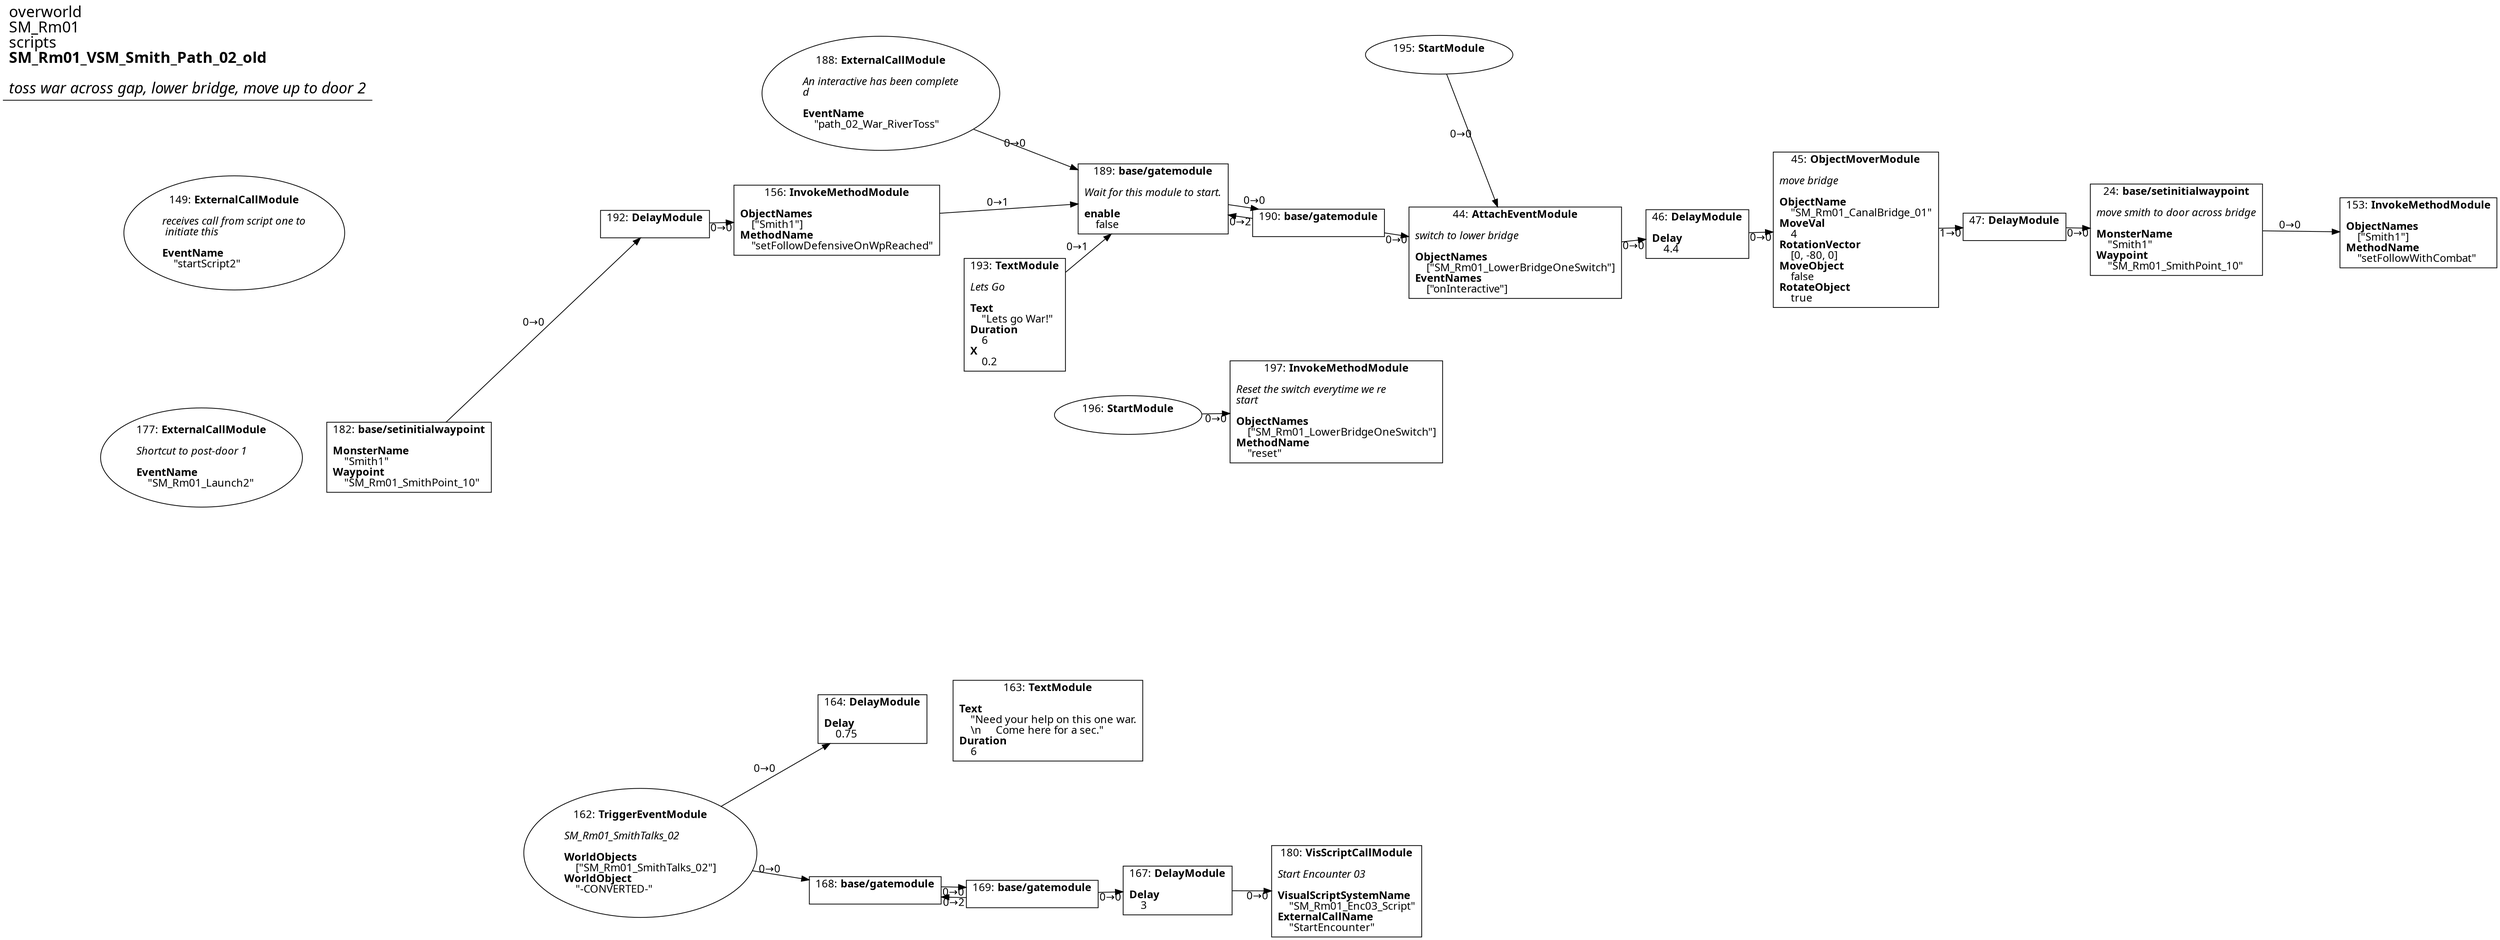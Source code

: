 digraph {
    layout = fdp;
    overlap = prism;
    sep = "+16";
    splines = spline;

    node [ shape = box ];

    graph [ fontname = "Segoe UI" ];
    node [ fontname = "Segoe UI" ];
    edge [ fontname = "Segoe UI" ];

    24 [ label = <24: <b>base/setinitialwaypoint</b><br/><br/><i>move smith to door across bridge<br align="left"/></i><br align="left"/><b>MonsterName</b><br align="left"/>    &quot;Smith1&quot;<br align="left"/><b>Waypoint</b><br align="left"/>    &quot;SM_Rm01_SmithPoint_10&quot;<br align="left"/>> ];
    24 [ pos = "0.51900005,0.294!" ];
    24 -> 153 [ label = "0→0" ];

    44 [ label = <44: <b>AttachEventModule</b><br/><br/><i>switch to lower bridge<br align="left"/></i><br align="left"/><b>ObjectNames</b><br align="left"/>    [&quot;SM_Rm01_LowerBridgeOneSwitch&quot;]<br align="left"/><b>EventNames</b><br align="left"/>    [&quot;onInteractive&quot;]<br align="left"/>> ];
    44 [ pos = "-0.23,0.27600002!" ];
    44 -> 46 [ label = "0→0" ];

    45 [ label = <45: <b>ObjectMoverModule</b><br/><br/><i>move bridge<br align="left"/></i><br align="left"/><b>ObjectName</b><br align="left"/>    &quot;SM_Rm01_CanalBridge_01&quot;<br align="left"/><b>MoveVal</b><br align="left"/>    4<br align="left"/><b>RotationVector</b><br align="left"/>    [0, -80, 0]<br align="left"/><b>MoveObject</b><br align="left"/>    false<br align="left"/><b>RotateObject</b><br align="left"/>    true<br align="left"/>> ];
    45 [ pos = "0.158,0.29700002!" ];
    45 -> 47 [ label = "1→0" ];

    46 [ label = <46: <b>DelayModule</b><br/><br/><b>Delay</b><br align="left"/>    4.4<br align="left"/>> ];
    46 [ pos = "-0.025,0.296!" ];
    46 -> 45 [ label = "0→0" ];

    47 [ label = <47: <b>DelayModule</b><br/><br/>> ];
    47 [ pos = "0.34500003,0.29700002!" ];
    47 -> 24 [ label = "0→0" ];

    149 [ label = <149: <b>ExternalCallModule</b><br/><br/><i>receives call from script one to<br align="left"/> initiate this<br align="left"/></i><br align="left"/><b>EventName</b><br align="left"/>    &quot;startScript2&quot;<br align="left"/>> ];
    149 [ shape = oval ]
    149 [ pos = "-1.6350001,0.28800002!" ];

    153 [ label = <153: <b>InvokeMethodModule</b><br/><br/><b>ObjectNames</b><br align="left"/>    [&quot;Smith1&quot;]<br align="left"/><b>MethodName</b><br align="left"/>    &quot;setFollowWithCombat&quot;<br align="left"/>> ];
    153 [ pos = "0.8,0.29000002!" ];

    156 [ label = <156: <b>InvokeMethodModule</b><br/><br/><b>ObjectNames</b><br align="left"/>    [&quot;Smith1&quot;]<br align="left"/><b>MethodName</b><br align="left"/>    &quot;setFollowDefensiveOnWpReached&quot;<br align="left"/>> ];
    156 [ pos = "-0.96000004,0.29000002!" ];
    156 -> 189 [ label = "0→1" ];

    162 [ label = <162: <b>TriggerEventModule</b><br/><br/><i>SM_Rm01_SmithTalks_02<br align="left"/></i><br align="left"/><b>WorldObjects</b><br align="left"/>    [&quot;SM_Rm01_SmithTalks_02&quot;]<br align="left"/><b>WorldObject</b><br align="left"/>    &quot;-CONVERTED-&quot;<br align="left"/>> ];
    162 [ shape = oval ]
    162 [ pos = "-1.1620001,-0.41700003!" ];
    162 -> 164 [ label = "0→0" ];
    162 -> 168 [ label = "0→0" ];

    163 [ label = <163: <b>TextModule</b><br/><br/><b>Text</b><br align="left"/>    &quot;Need your help on this one war.<br align="left"/>    \\n     Come here for a sec.&quot;<br align="left"/><b>Duration</b><br align="left"/>    6<br align="left"/>> ];
    163 [ pos = "-0.749,-0.26500002!" ];

    164 [ label = <164: <b>DelayModule</b><br/><br/><b>Delay</b><br align="left"/>    0.75<br align="left"/>> ];
    164 [ pos = "-0.89800006,-0.264!" ];

    167 [ label = <167: <b>DelayModule</b><br/><br/><b>Delay</b><br align="left"/>    3<br align="left"/>> ];
    167 [ pos = "-0.591,-0.45900002!" ];
    167 -> 180 [ label = "0→0" ];

    168 [ label = <168: <b>base/gatemodule</b><br/><br/>> ];
    168 [ pos = "-0.88600004,-0.46!" ];
    168 -> 169 [ label = "0→0" ];

    169 [ label = <169: <b>base/gatemodule</b><br/><br/>> ];
    169 [ pos = "-0.75500005,-0.46300003!" ];
    169 -> 168 [ label = "0→2" ];
    169 -> 167 [ label = "0→0" ];

    177 [ label = <177: <b>ExternalCallModule</b><br/><br/><i>Shortcut to post-door 1<br align="left"/></i><br align="left"/><b>EventName</b><br align="left"/>    &quot;SM_Rm01_Launch2&quot;<br align="left"/>> ];
    177 [ shape = oval ]
    177 [ pos = "-1.6830001,0.034!" ];

    180 [ label = <180: <b>VisScriptCallModule</b><br/><br/><i>Start Encounter 03<br align="left"/></i><br align="left"/><b>VisualScriptSystemName</b><br align="left"/>    &quot;SM_Rm01_Enc03_Script&quot;<br align="left"/><b>ExternalCallName</b><br align="left"/>    &quot;StartEncounter&quot;<br align="left"/>> ];
    180 [ pos = "-0.40600002,-0.45900002!" ];

    182 [ label = <182: <b>base/setinitialwaypoint</b><br/><br/><b>MonsterName</b><br align="left"/>    &quot;Smith1&quot;<br align="left"/><b>Waypoint</b><br align="left"/>    &quot;SM_Rm01_SmithPoint_10&quot;<br align="left"/>> ];
    182 [ pos = "-1.4490001,0.034!" ];
    182 -> 192 [ label = "0→0" ];

    188 [ label = <188: <b>ExternalCallModule</b><br/><br/><i>An interactive has been complete<br align="left"/>d<br align="left"/></i><br align="left"/><b>EventName</b><br align="left"/>    &quot;path_02_War_RiverToss&quot;<br align="left"/>> ];
    188 [ shape = oval ]
    188 [ pos = "-0.88600004,0.439!" ];
    188 -> 189 [ label = "0→0" ];

    189 [ label = <189: <b>base/gatemodule</b><br/><br/><i>Wait for this module to start.<br align="left"/></i><br align="left"/><b>enable</b><br align="left"/>    false<br align="left"/>> ];
    189 [ pos = "-0.508,0.312!" ];
    189 -> 190 [ label = "0→0" ];

    190 [ label = <190: <b>base/gatemodule</b><br/><br/>> ];
    190 [ pos = "-0.36200002,0.296!" ];
    190 -> 189 [ label = "0→2" ];
    190 -> 44 [ label = "0→0" ];

    192 [ label = <192: <b>DelayModule</b><br/><br/>> ];
    192 [ pos = "-1.1040001,0.28800002!" ];
    192 -> 156 [ label = "0→0" ];

    193 [ label = <193: <b>TextModule</b><br/><br/><i>Lets Go<br align="left"/></i><br align="left"/><b>Text</b><br align="left"/>    &quot;Lets go War!&quot;<br align="left"/><b>Duration</b><br align="left"/>    6<br align="left"/><b>X</b><br align="left"/>    0.2<br align="left"/>> ];
    193 [ pos = "-0.75100005,0.20400001!" ];
    193 -> 189 [ label = "0→1" ];

    195 [ label = <195: <b>StartModule</b><br/><br/>> ];
    195 [ shape = oval ]
    195 [ pos = "-0.26700002,0.49300003!" ];
    195 -> 44 [ label = "0→0" ];

    196 [ label = <196: <b>StartModule</b><br/><br/>> ];
    196 [ shape = oval ]
    196 [ pos = "-0.638,0.094000004!" ];
    196 -> 197 [ label = "0→0" ];

    197 [ label = <197: <b>InvokeMethodModule</b><br/><br/><i>Reset the switch everytime we re<br align="left"/>start<br align="left"/></i><br align="left"/><b>ObjectNames</b><br align="left"/>    [&quot;SM_Rm01_LowerBridgeOneSwitch&quot;]<br align="left"/><b>MethodName</b><br align="left"/>    &quot;reset&quot;<br align="left"/>> ];
    197 [ pos = "-0.43100002,0.094000004!" ];

    title [ pos = "-1.6840001,0.49400002!" ];
    title [ shape = underline ];
    title [ label = <<font point-size="20">overworld<br align="left"/>SM_Rm01<br align="left"/>scripts<br align="left"/><b>SM_Rm01_VSM_Smith_Path_02_old</b><br align="left"/><br/><i>toss war across gap, lower bridge, move up to door 2</i><br align="left"/></font>> ];
}
